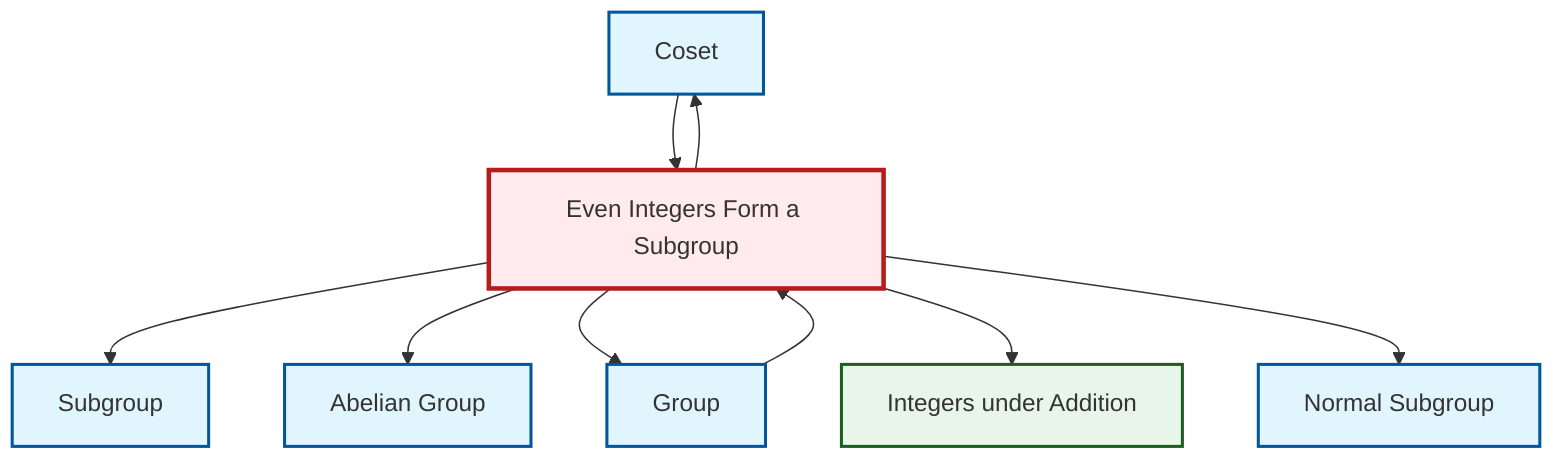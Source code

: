 graph TD
    classDef definition fill:#e1f5fe,stroke:#01579b,stroke-width:2px
    classDef theorem fill:#f3e5f5,stroke:#4a148c,stroke-width:2px
    classDef axiom fill:#fff3e0,stroke:#e65100,stroke-width:2px
    classDef example fill:#e8f5e9,stroke:#1b5e20,stroke-width:2px
    classDef current fill:#ffebee,stroke:#b71c1c,stroke-width:3px
    def-coset["Coset"]:::definition
    def-subgroup["Subgroup"]:::definition
    ex-integers-addition["Integers under Addition"]:::example
    def-group["Group"]:::definition
    ex-even-integers-subgroup["Even Integers Form a Subgroup"]:::example
    def-normal-subgroup["Normal Subgroup"]:::definition
    def-abelian-group["Abelian Group"]:::definition
    def-coset --> ex-even-integers-subgroup
    ex-even-integers-subgroup --> def-subgroup
    ex-even-integers-subgroup --> def-abelian-group
    ex-even-integers-subgroup --> def-group
    ex-even-integers-subgroup --> ex-integers-addition
    ex-even-integers-subgroup --> def-normal-subgroup
    ex-even-integers-subgroup --> def-coset
    def-group --> ex-even-integers-subgroup
    class ex-even-integers-subgroup current